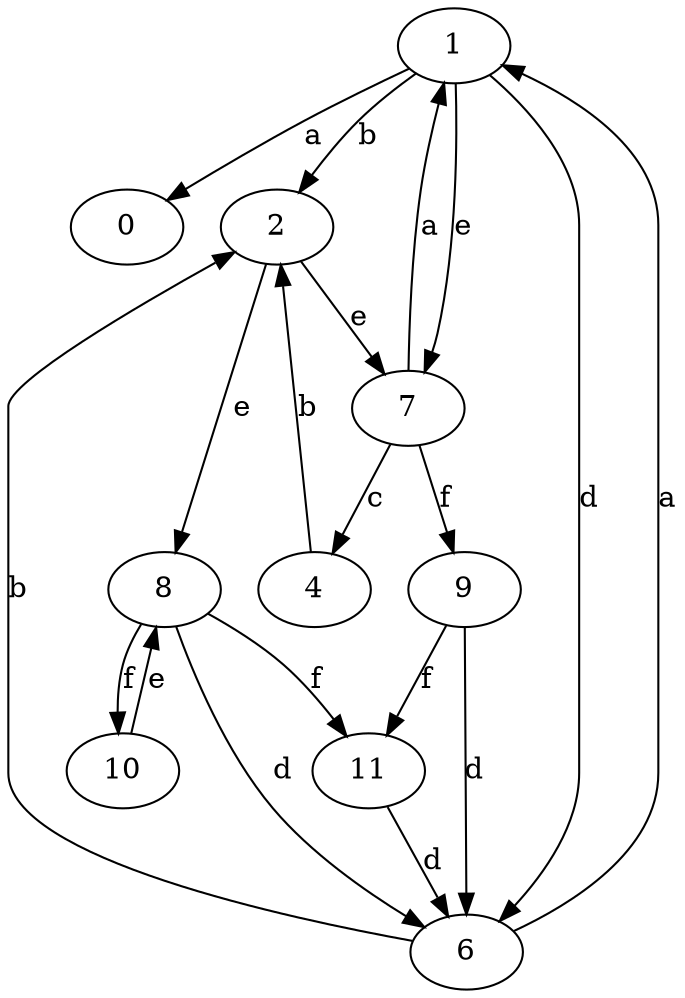 strict digraph  {
0;
1;
2;
4;
6;
7;
8;
9;
10;
11;
1 -> 0  [label=a];
1 -> 2  [label=b];
1 -> 6  [label=d];
1 -> 7  [label=e];
2 -> 7  [label=e];
2 -> 8  [label=e];
4 -> 2  [label=b];
6 -> 1  [label=a];
6 -> 2  [label=b];
7 -> 1  [label=a];
7 -> 4  [label=c];
7 -> 9  [label=f];
8 -> 6  [label=d];
8 -> 10  [label=f];
8 -> 11  [label=f];
9 -> 6  [label=d];
9 -> 11  [label=f];
10 -> 8  [label=e];
11 -> 6  [label=d];
}
